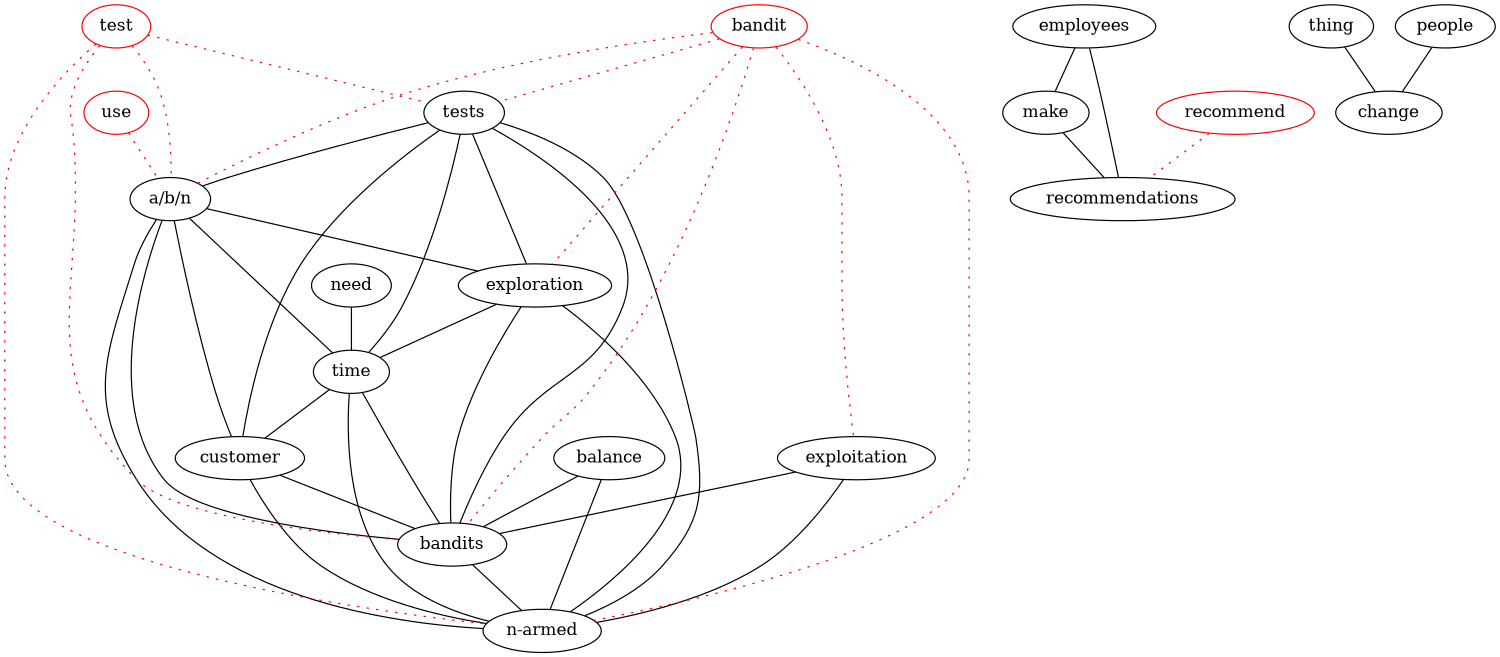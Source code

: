 graph keygraph {
graph [size="10,10"]
time [color="black"]
make [color="black"]
"n-armed" [color="black"]
"a/b/n" [color="black"]
exploitation [color="black"]
need [color="black"]
exploration [color="black"]
recommendations [color="black"]
tests [color="black"]
bandits [color="black"]
change [color="black"]
thing [color="black"]
employees [color="black"]
balance [color="black"]
customer [color="black"]
people [color="black"]
test [color="red"]
use [color="red"]
recommend [color="red"]
bandit [color="red"]
balance--bandits
balance--"n-armed"
employees--make
employees--recommendations
make--recommendations
tests--exploration
tests--time
tests--customer
"a/b/n"--exploration
"a/b/n"--time
"a/b/n"--customer
people--change
exploration--time
need--time
time--bandits
time--"n-armed"
customer--bandits
customer--"n-armed"
thing--change
exploitation--bandits
exploitation--"n-armed"
exploration--bandits
exploration--"n-armed"
time--customer
tests--"a/b/n"
tests--bandits
tests--"n-armed"
"a/b/n"--bandits
"a/b/n"--"n-armed"
bandits--"n-armed"
recommend--recommendations [color="red", style="dotted"]
use--"a/b/n" [color="red", style="dotted"]
bandit--exploitation [color="red", style="dotted"]
bandit--exploration [color="red", style="dotted"]
test--tests [color="red", style="dotted"]
test--bandits [color="red", style="dotted"]
test--"n-armed" [color="red", style="dotted"]
bandit--tests [color="red", style="dotted"]
bandit--"a/b/n" [color="red", style="dotted"]
test--"a/b/n" [color="red", style="dotted"]
bandit--bandits [color="red", style="dotted"]
bandit--"n-armed" [color="red", style="dotted"]
}